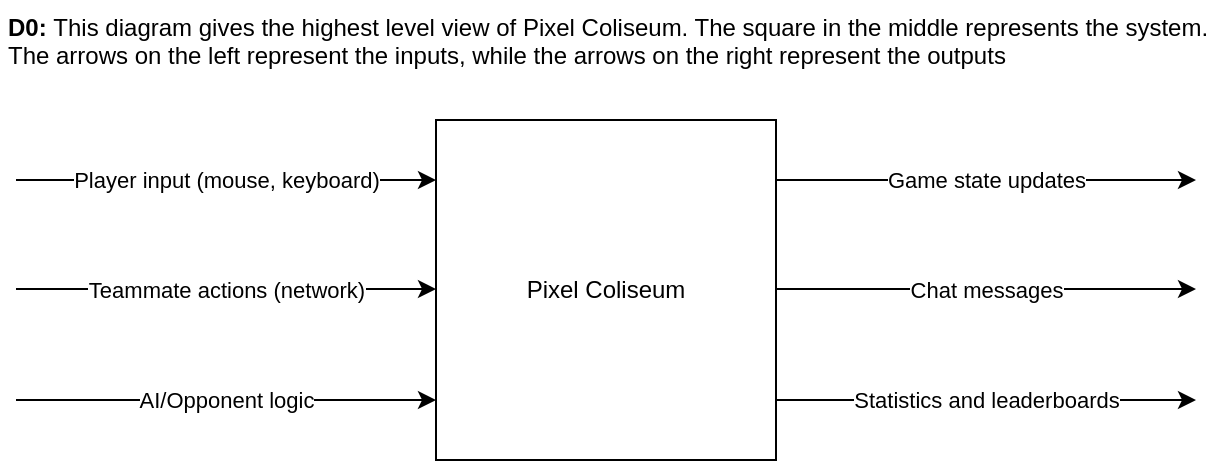 <mxfile version="28.2.5">
  <diagram name="Page-1" id="WxGkRKSv5kf-lFZOpKAl">
    <mxGraphModel dx="1018" dy="633" grid="0" gridSize="10" guides="1" tooltips="1" connect="1" arrows="1" fold="1" page="1" pageScale="1" pageWidth="850" pageHeight="1100" math="0" shadow="0">
      <root>
        <mxCell id="0" />
        <mxCell id="1" parent="0" />
        <mxCell id="n21BklcHMmTwbdA0G5cs-2" value="&lt;p style=&quot;margin-top: 0px;&quot;&gt;&lt;font&gt;&lt;font style=&quot;&quot;&gt;&lt;b style=&quot;&quot;&gt;D0: &lt;/b&gt;This diagram gives the highest level view of Pixel Coliseum. The square in the middle represents the system. The arrows on the left represent the inputs, while the arrows on the right represent the outputs&lt;/font&gt;&lt;/font&gt;&lt;/p&gt;" style="text;html=1;whiteSpace=wrap;overflow=hidden;rounded=0;" parent="1" vertex="1">
          <mxGeometry x="124" y="190" width="610" height="60" as="geometry" />
        </mxCell>
        <mxCell id="n21BklcHMmTwbdA0G5cs-3" value="Pixel Coliseum" style="whiteSpace=wrap;html=1;aspect=fixed;" parent="1" vertex="1">
          <mxGeometry x="340" y="250" width="170" height="170" as="geometry" />
        </mxCell>
        <mxCell id="n21BklcHMmTwbdA0G5cs-4" value="" style="endArrow=classic;html=1;rounded=0;" parent="1" edge="1">
          <mxGeometry relative="1" as="geometry">
            <mxPoint x="130" y="280" as="sourcePoint" />
            <mxPoint x="340" y="280" as="targetPoint" />
          </mxGeometry>
        </mxCell>
        <mxCell id="n21BklcHMmTwbdA0G5cs-5" value="Player input (mouse, keyboard)" style="edgeLabel;resizable=0;html=1;;align=center;verticalAlign=middle;" parent="n21BklcHMmTwbdA0G5cs-4" connectable="0" vertex="1">
          <mxGeometry relative="1" as="geometry" />
        </mxCell>
        <mxCell id="n21BklcHMmTwbdA0G5cs-7" value="" style="endArrow=classic;html=1;rounded=0;" parent="1" edge="1">
          <mxGeometry relative="1" as="geometry">
            <mxPoint x="130" y="334.5" as="sourcePoint" />
            <mxPoint x="340" y="334.5" as="targetPoint" />
          </mxGeometry>
        </mxCell>
        <mxCell id="n21BklcHMmTwbdA0G5cs-8" value="Teammate actions (network)" style="edgeLabel;resizable=0;html=1;;align=center;verticalAlign=middle;" parent="n21BklcHMmTwbdA0G5cs-7" connectable="0" vertex="1">
          <mxGeometry relative="1" as="geometry" />
        </mxCell>
        <mxCell id="n21BklcHMmTwbdA0G5cs-9" value="" style="endArrow=classic;html=1;rounded=0;" parent="1" edge="1">
          <mxGeometry relative="1" as="geometry">
            <mxPoint x="130" y="390" as="sourcePoint" />
            <mxPoint x="340" y="390" as="targetPoint" />
          </mxGeometry>
        </mxCell>
        <mxCell id="n21BklcHMmTwbdA0G5cs-10" value="AI/Opponent logic" style="edgeLabel;resizable=0;html=1;;align=center;verticalAlign=middle;" parent="n21BklcHMmTwbdA0G5cs-9" connectable="0" vertex="1">
          <mxGeometry relative="1" as="geometry" />
        </mxCell>
        <mxCell id="n21BklcHMmTwbdA0G5cs-11" value="" style="endArrow=classic;html=1;rounded=0;" parent="1" edge="1">
          <mxGeometry relative="1" as="geometry">
            <mxPoint x="510" y="280" as="sourcePoint" />
            <mxPoint x="720" y="280" as="targetPoint" />
          </mxGeometry>
        </mxCell>
        <mxCell id="n21BklcHMmTwbdA0G5cs-12" value="Game state updates" style="edgeLabel;resizable=0;html=1;;align=center;verticalAlign=middle;" parent="n21BklcHMmTwbdA0G5cs-11" connectable="0" vertex="1">
          <mxGeometry relative="1" as="geometry" />
        </mxCell>
        <mxCell id="n21BklcHMmTwbdA0G5cs-13" value="" style="endArrow=classic;html=1;rounded=0;" parent="1" edge="1">
          <mxGeometry relative="1" as="geometry">
            <mxPoint x="510" y="334.5" as="sourcePoint" />
            <mxPoint x="720" y="334.5" as="targetPoint" />
          </mxGeometry>
        </mxCell>
        <mxCell id="n21BklcHMmTwbdA0G5cs-14" value="Chat messages" style="edgeLabel;resizable=0;html=1;;align=center;verticalAlign=middle;" parent="n21BklcHMmTwbdA0G5cs-13" connectable="0" vertex="1">
          <mxGeometry relative="1" as="geometry" />
        </mxCell>
        <mxCell id="n21BklcHMmTwbdA0G5cs-15" value="" style="endArrow=classic;html=1;rounded=0;" parent="1" edge="1">
          <mxGeometry relative="1" as="geometry">
            <mxPoint x="510" y="390" as="sourcePoint" />
            <mxPoint x="720" y="390" as="targetPoint" />
          </mxGeometry>
        </mxCell>
        <mxCell id="n21BklcHMmTwbdA0G5cs-16" value="Statistics and leaderboards" style="edgeLabel;resizable=0;html=1;;align=center;verticalAlign=middle;" parent="n21BklcHMmTwbdA0G5cs-15" connectable="0" vertex="1">
          <mxGeometry relative="1" as="geometry" />
        </mxCell>
      </root>
    </mxGraphModel>
  </diagram>
</mxfile>
